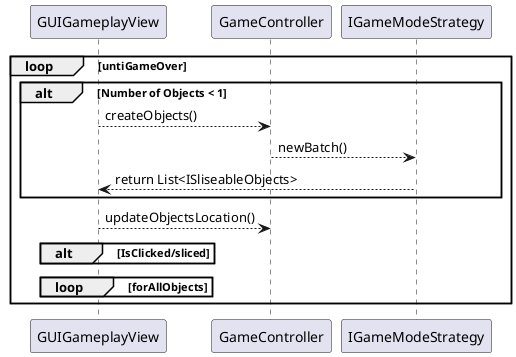 @startuml

loop untiGameOver

alt Number of Objects < 1
    GUIGameplayView --> GameController: createObjects()
    GameController-->IGameModeStrategy: newBatch()
    IGameModeStrategy --> GUIGameplayView: return List<ISliseableObjects>
end

GUIGameplayView --> GameController: updateObjectsLocation()


alt IsClicked/sliced

    

end

loop forAllObjects


end




end
@enduml